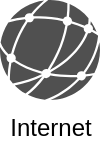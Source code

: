 <mxfile version="14.6.13" type="device"><diagram id="SUoQIoUX-JFQ9mP1SKMH" name="Seite-1"><mxGraphModel dx="1086" dy="2135" grid="1" gridSize="10" guides="1" tooltips="1" connect="1" arrows="1" fold="1" page="1" pageScale="1" pageWidth="827" pageHeight="1169" math="0" shadow="0"><root><mxCell id="0"/><mxCell id="1" parent="0"/><mxCell id="Do-ixanRf_bK31YtEQrQ-1" value="Internet" style="verticalLabelPosition=bottom;html=1;fillColor=#505050;strokeColor=none;verticalAlign=top;pointerEvents=1;align=center;shape=mxgraph.cisco_safe.security_icons.web;shadow=0;dashed=0;" vertex="1" parent="1"><mxGeometry x="40" y="-1120" width="50" height="50" as="geometry"/></mxCell></root></mxGraphModel></diagram></mxfile>
